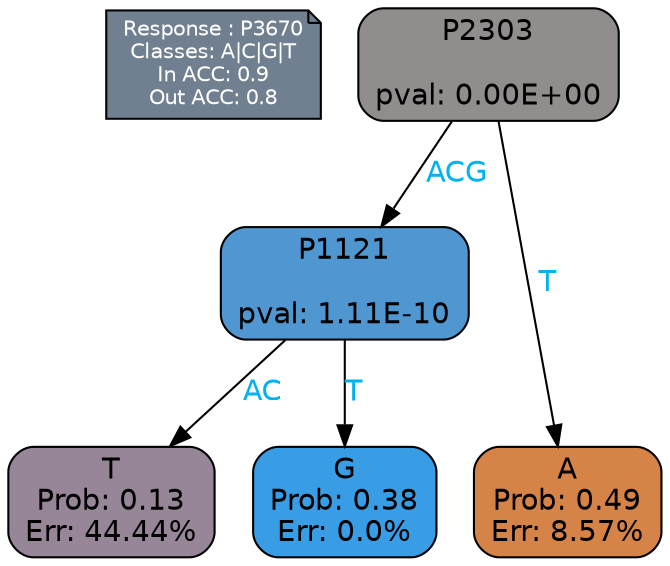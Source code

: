 digraph Tree {
node [shape=box, style="filled, rounded", color="black", fontname=helvetica] ;
graph [ranksep=equally, splines=polylines, bgcolor=transparent, dpi=600] ;
edge [fontname=helvetica] ;
LEGEND [label="Response : P3670
Classes: A|C|G|T
In ACC: 0.9
Out ACC: 0.8
",shape=note,align=left,style=filled,fillcolor="slategray",fontcolor="white",fontsize=10];1 [label="P2303

pval: 0.00E+00", fillcolor="#928d8d"] ;
2 [label="P1121

pval: 1.11E-10", fillcolor="#5097d1"] ;
3 [label="T
Prob: 0.13
Err: 44.44%", fillcolor="#978598"] ;
4 [label="G
Prob: 0.38
Err: 0.0%", fillcolor="#399de5"] ;
5 [label="A
Prob: 0.49
Err: 8.57%", fillcolor="#d68347"] ;
1 -> 2 [label="ACG",fontcolor=deepskyblue2] ;
1 -> 5 [label="T",fontcolor=deepskyblue2] ;
2 -> 3 [label="AC",fontcolor=deepskyblue2] ;
2 -> 4 [label="T",fontcolor=deepskyblue2] ;
{rank = same; 3;4;5;}{rank = same; LEGEND;1;}}